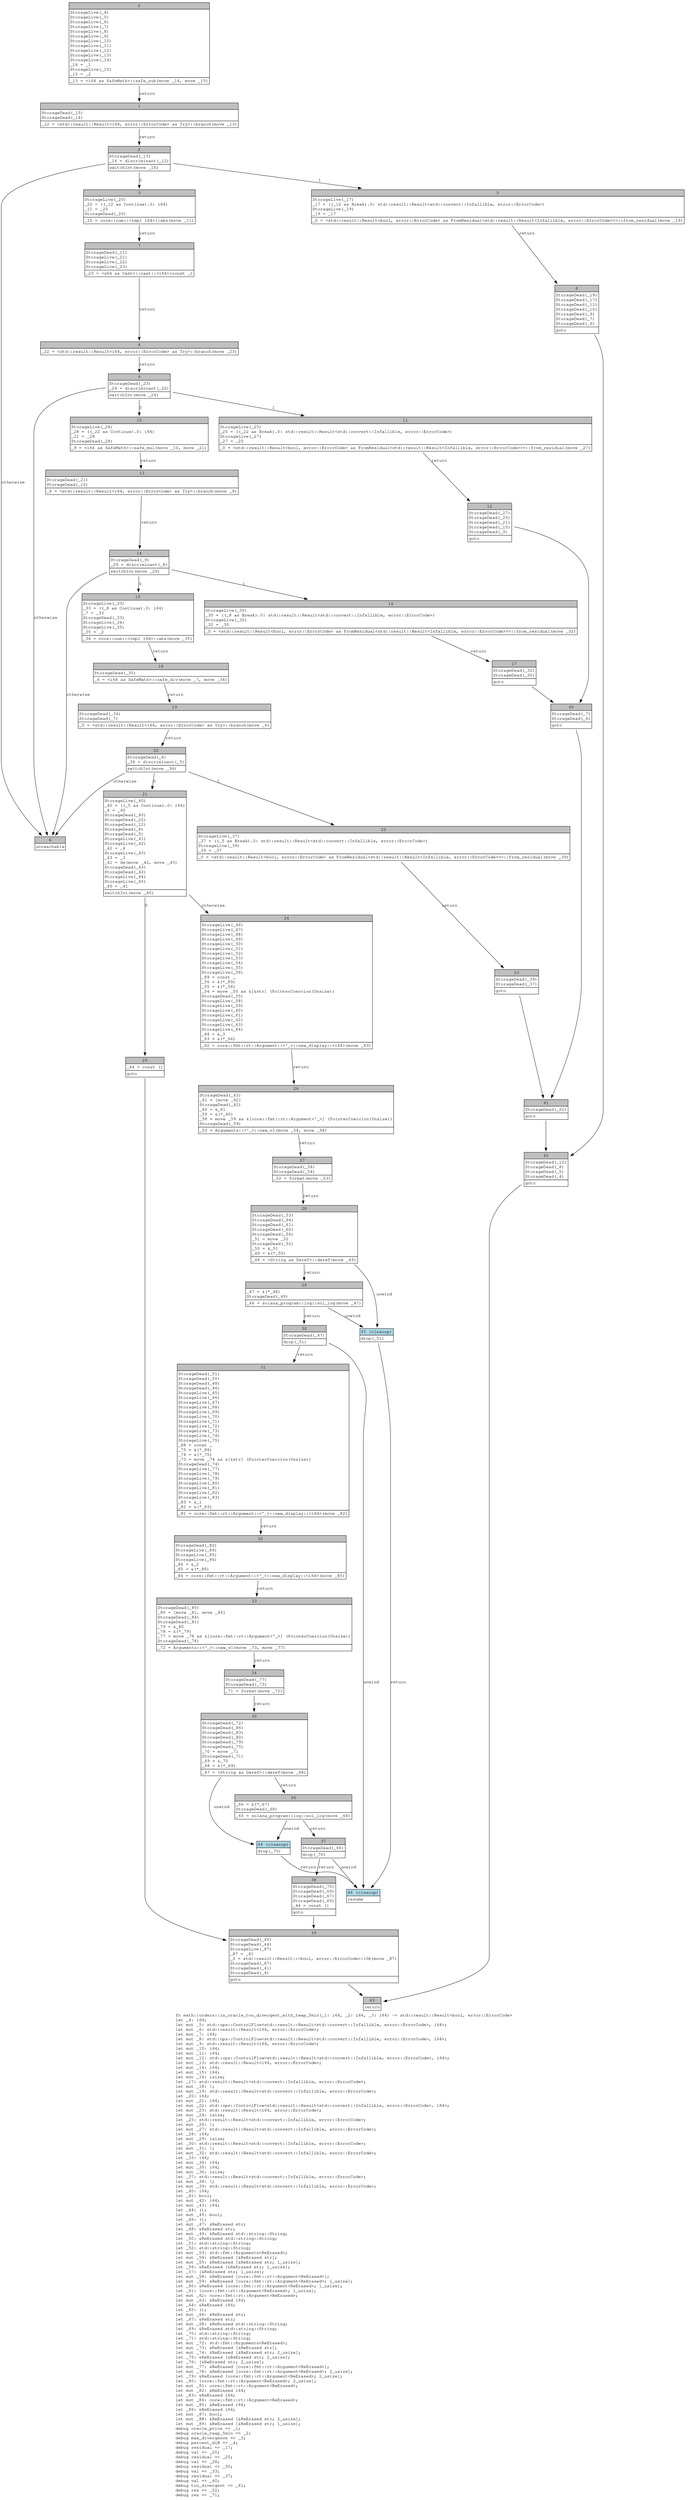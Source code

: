 digraph Mir_0_2605 {
    graph [fontname="Courier, monospace"];
    node [fontname="Courier, monospace"];
    edge [fontname="Courier, monospace"];
    label=<fn math::orders::is_oracle_too_divergent_with_twap_5min(_1: i64, _2: i64, _3: i64) -&gt; std::result::Result&lt;bool, error::ErrorCode&gt;<br align="left"/>let _4: i64;<br align="left"/>let mut _5: std::ops::ControlFlow&lt;std::result::Result&lt;std::convert::Infallible, error::ErrorCode&gt;, i64&gt;;<br align="left"/>let mut _6: std::result::Result&lt;i64, error::ErrorCode&gt;;<br align="left"/>let mut _7: i64;<br align="left"/>let mut _8: std::ops::ControlFlow&lt;std::result::Result&lt;std::convert::Infallible, error::ErrorCode&gt;, i64&gt;;<br align="left"/>let mut _9: std::result::Result&lt;i64, error::ErrorCode&gt;;<br align="left"/>let mut _10: i64;<br align="left"/>let mut _11: i64;<br align="left"/>let mut _12: std::ops::ControlFlow&lt;std::result::Result&lt;std::convert::Infallible, error::ErrorCode&gt;, i64&gt;;<br align="left"/>let mut _13: std::result::Result&lt;i64, error::ErrorCode&gt;;<br align="left"/>let mut _14: i64;<br align="left"/>let mut _15: i64;<br align="left"/>let mut _16: isize;<br align="left"/>let _17: std::result::Result&lt;std::convert::Infallible, error::ErrorCode&gt;;<br align="left"/>let mut _18: !;<br align="left"/>let mut _19: std::result::Result&lt;std::convert::Infallible, error::ErrorCode&gt;;<br align="left"/>let _20: i64;<br align="left"/>let mut _21: i64;<br align="left"/>let mut _22: std::ops::ControlFlow&lt;std::result::Result&lt;std::convert::Infallible, error::ErrorCode&gt;, i64&gt;;<br align="left"/>let mut _23: std::result::Result&lt;i64, error::ErrorCode&gt;;<br align="left"/>let mut _24: isize;<br align="left"/>let _25: std::result::Result&lt;std::convert::Infallible, error::ErrorCode&gt;;<br align="left"/>let mut _26: !;<br align="left"/>let mut _27: std::result::Result&lt;std::convert::Infallible, error::ErrorCode&gt;;<br align="left"/>let _28: i64;<br align="left"/>let mut _29: isize;<br align="left"/>let _30: std::result::Result&lt;std::convert::Infallible, error::ErrorCode&gt;;<br align="left"/>let mut _31: !;<br align="left"/>let mut _32: std::result::Result&lt;std::convert::Infallible, error::ErrorCode&gt;;<br align="left"/>let _33: i64;<br align="left"/>let mut _34: i64;<br align="left"/>let mut _35: i64;<br align="left"/>let mut _36: isize;<br align="left"/>let _37: std::result::Result&lt;std::convert::Infallible, error::ErrorCode&gt;;<br align="left"/>let mut _38: !;<br align="left"/>let mut _39: std::result::Result&lt;std::convert::Infallible, error::ErrorCode&gt;;<br align="left"/>let _40: i64;<br align="left"/>let _41: bool;<br align="left"/>let mut _42: i64;<br align="left"/>let mut _43: i64;<br align="left"/>let _44: ();<br align="left"/>let mut _45: bool;<br align="left"/>let _46: ();<br align="left"/>let mut _47: &amp;ReErased str;<br align="left"/>let _48: &amp;ReErased str;<br align="left"/>let mut _49: &amp;ReErased std::string::String;<br align="left"/>let _50: &amp;ReErased std::string::String;<br align="left"/>let _51: std::string::String;<br align="left"/>let _52: std::string::String;<br align="left"/>let mut _53: std::fmt::Arguments&lt;ReErased&gt;;<br align="left"/>let mut _54: &amp;ReErased [&amp;ReErased str];<br align="left"/>let mut _55: &amp;ReErased [&amp;ReErased str; 1_usize];<br align="left"/>let _56: &amp;ReErased [&amp;ReErased str; 1_usize];<br align="left"/>let _57: [&amp;ReErased str; 1_usize];<br align="left"/>let mut _58: &amp;ReErased [core::fmt::rt::Argument&lt;ReErased&gt;];<br align="left"/>let mut _59: &amp;ReErased [core::fmt::rt::Argument&lt;ReErased&gt;; 1_usize];<br align="left"/>let _60: &amp;ReErased [core::fmt::rt::Argument&lt;ReErased&gt;; 1_usize];<br align="left"/>let _61: [core::fmt::rt::Argument&lt;ReErased&gt;; 1_usize];<br align="left"/>let mut _62: core::fmt::rt::Argument&lt;ReErased&gt;;<br align="left"/>let mut _63: &amp;ReErased i64;<br align="left"/>let _64: &amp;ReErased i64;<br align="left"/>let _65: ();<br align="left"/>let mut _66: &amp;ReErased str;<br align="left"/>let _67: &amp;ReErased str;<br align="left"/>let mut _68: &amp;ReErased std::string::String;<br align="left"/>let _69: &amp;ReErased std::string::String;<br align="left"/>let _70: std::string::String;<br align="left"/>let _71: std::string::String;<br align="left"/>let mut _72: std::fmt::Arguments&lt;ReErased&gt;;<br align="left"/>let mut _73: &amp;ReErased [&amp;ReErased str];<br align="left"/>let mut _74: &amp;ReErased [&amp;ReErased str; 2_usize];<br align="left"/>let _75: &amp;ReErased [&amp;ReErased str; 2_usize];<br align="left"/>let _76: [&amp;ReErased str; 2_usize];<br align="left"/>let mut _77: &amp;ReErased [core::fmt::rt::Argument&lt;ReErased&gt;];<br align="left"/>let mut _78: &amp;ReErased [core::fmt::rt::Argument&lt;ReErased&gt;; 2_usize];<br align="left"/>let _79: &amp;ReErased [core::fmt::rt::Argument&lt;ReErased&gt;; 2_usize];<br align="left"/>let _80: [core::fmt::rt::Argument&lt;ReErased&gt;; 2_usize];<br align="left"/>let mut _81: core::fmt::rt::Argument&lt;ReErased&gt;;<br align="left"/>let mut _82: &amp;ReErased i64;<br align="left"/>let _83: &amp;ReErased i64;<br align="left"/>let mut _84: core::fmt::rt::Argument&lt;ReErased&gt;;<br align="left"/>let mut _85: &amp;ReErased i64;<br align="left"/>let _86: &amp;ReErased i64;<br align="left"/>let mut _87: bool;<br align="left"/>let mut _88: &amp;ReErased [&amp;ReErased str; 2_usize];<br align="left"/>let mut _89: &amp;ReErased [&amp;ReErased str; 1_usize];<br align="left"/>debug oracle_price =&gt; _1;<br align="left"/>debug oracle_twap_5min =&gt; _2;<br align="left"/>debug max_divergence =&gt; _3;<br align="left"/>debug percent_diff =&gt; _4;<br align="left"/>debug residual =&gt; _17;<br align="left"/>debug val =&gt; _20;<br align="left"/>debug residual =&gt; _25;<br align="left"/>debug val =&gt; _28;<br align="left"/>debug residual =&gt; _30;<br align="left"/>debug val =&gt; _33;<br align="left"/>debug residual =&gt; _37;<br align="left"/>debug val =&gt; _40;<br align="left"/>debug too_divergent =&gt; _41;<br align="left"/>debug res =&gt; _52;<br align="left"/>debug res =&gt; _71;<br align="left"/>>;
    bb0__0_2605 [shape="none", label=<<table border="0" cellborder="1" cellspacing="0"><tr><td bgcolor="gray" align="center" colspan="1">0</td></tr><tr><td align="left" balign="left">StorageLive(_4)<br/>StorageLive(_5)<br/>StorageLive(_6)<br/>StorageLive(_7)<br/>StorageLive(_8)<br/>StorageLive(_9)<br/>StorageLive(_10)<br/>StorageLive(_11)<br/>StorageLive(_12)<br/>StorageLive(_13)<br/>StorageLive(_14)<br/>_14 = _1<br/>StorageLive(_15)<br/>_15 = _2<br/></td></tr><tr><td align="left">_13 = &lt;i64 as SafeMath&gt;::safe_sub(move _14, move _15)</td></tr></table>>];
    bb1__0_2605 [shape="none", label=<<table border="0" cellborder="1" cellspacing="0"><tr><td bgcolor="gray" align="center" colspan="1">1</td></tr><tr><td align="left" balign="left">StorageDead(_15)<br/>StorageDead(_14)<br/></td></tr><tr><td align="left">_12 = &lt;std::result::Result&lt;i64, error::ErrorCode&gt; as Try&gt;::branch(move _13)</td></tr></table>>];
    bb2__0_2605 [shape="none", label=<<table border="0" cellborder="1" cellspacing="0"><tr><td bgcolor="gray" align="center" colspan="1">2</td></tr><tr><td align="left" balign="left">StorageDead(_13)<br/>_16 = discriminant(_12)<br/></td></tr><tr><td align="left">switchInt(move _16)</td></tr></table>>];
    bb3__0_2605 [shape="none", label=<<table border="0" cellborder="1" cellspacing="0"><tr><td bgcolor="gray" align="center" colspan="1">3</td></tr><tr><td align="left" balign="left">StorageLive(_20)<br/>_20 = ((_12 as Continue).0: i64)<br/>_11 = _20<br/>StorageDead(_20)<br/></td></tr><tr><td align="left">_10 = core::num::&lt;impl i64&gt;::abs(move _11)</td></tr></table>>];
    bb4__0_2605 [shape="none", label=<<table border="0" cellborder="1" cellspacing="0"><tr><td bgcolor="gray" align="center" colspan="1">4</td></tr><tr><td align="left">unreachable</td></tr></table>>];
    bb5__0_2605 [shape="none", label=<<table border="0" cellborder="1" cellspacing="0"><tr><td bgcolor="gray" align="center" colspan="1">5</td></tr><tr><td align="left" balign="left">StorageLive(_17)<br/>_17 = ((_12 as Break).0: std::result::Result&lt;std::convert::Infallible, error::ErrorCode&gt;)<br/>StorageLive(_19)<br/>_19 = _17<br/></td></tr><tr><td align="left">_0 = &lt;std::result::Result&lt;bool, error::ErrorCode&gt; as FromResidual&lt;std::result::Result&lt;Infallible, error::ErrorCode&gt;&gt;&gt;::from_residual(move _19)</td></tr></table>>];
    bb6__0_2605 [shape="none", label=<<table border="0" cellborder="1" cellspacing="0"><tr><td bgcolor="gray" align="center" colspan="1">6</td></tr><tr><td align="left" balign="left">StorageDead(_19)<br/>StorageDead(_17)<br/>StorageDead(_11)<br/>StorageDead(_10)<br/>StorageDead(_9)<br/>StorageDead(_7)<br/>StorageDead(_6)<br/></td></tr><tr><td align="left">goto</td></tr></table>>];
    bb7__0_2605 [shape="none", label=<<table border="0" cellborder="1" cellspacing="0"><tr><td bgcolor="gray" align="center" colspan="1">7</td></tr><tr><td align="left" balign="left">StorageDead(_11)<br/>StorageLive(_21)<br/>StorageLive(_22)<br/>StorageLive(_23)<br/></td></tr><tr><td align="left">_23 = &lt;u64 as Cast&gt;::cast::&lt;i64&gt;(const _)</td></tr></table>>];
    bb8__0_2605 [shape="none", label=<<table border="0" cellborder="1" cellspacing="0"><tr><td bgcolor="gray" align="center" colspan="1">8</td></tr><tr><td align="left">_22 = &lt;std::result::Result&lt;i64, error::ErrorCode&gt; as Try&gt;::branch(move _23)</td></tr></table>>];
    bb9__0_2605 [shape="none", label=<<table border="0" cellborder="1" cellspacing="0"><tr><td bgcolor="gray" align="center" colspan="1">9</td></tr><tr><td align="left" balign="left">StorageDead(_23)<br/>_24 = discriminant(_22)<br/></td></tr><tr><td align="left">switchInt(move _24)</td></tr></table>>];
    bb10__0_2605 [shape="none", label=<<table border="0" cellborder="1" cellspacing="0"><tr><td bgcolor="gray" align="center" colspan="1">10</td></tr><tr><td align="left" balign="left">StorageLive(_28)<br/>_28 = ((_22 as Continue).0: i64)<br/>_21 = _28<br/>StorageDead(_28)<br/></td></tr><tr><td align="left">_9 = &lt;i64 as SafeMath&gt;::safe_mul(move _10, move _21)</td></tr></table>>];
    bb11__0_2605 [shape="none", label=<<table border="0" cellborder="1" cellspacing="0"><tr><td bgcolor="gray" align="center" colspan="1">11</td></tr><tr><td align="left" balign="left">StorageLive(_25)<br/>_25 = ((_22 as Break).0: std::result::Result&lt;std::convert::Infallible, error::ErrorCode&gt;)<br/>StorageLive(_27)<br/>_27 = _25<br/></td></tr><tr><td align="left">_0 = &lt;std::result::Result&lt;bool, error::ErrorCode&gt; as FromResidual&lt;std::result::Result&lt;Infallible, error::ErrorCode&gt;&gt;&gt;::from_residual(move _27)</td></tr></table>>];
    bb12__0_2605 [shape="none", label=<<table border="0" cellborder="1" cellspacing="0"><tr><td bgcolor="gray" align="center" colspan="1">12</td></tr><tr><td align="left" balign="left">StorageDead(_27)<br/>StorageDead(_25)<br/>StorageDead(_21)<br/>StorageDead(_10)<br/>StorageDead(_9)<br/></td></tr><tr><td align="left">goto</td></tr></table>>];
    bb13__0_2605 [shape="none", label=<<table border="0" cellborder="1" cellspacing="0"><tr><td bgcolor="gray" align="center" colspan="1">13</td></tr><tr><td align="left" balign="left">StorageDead(_21)<br/>StorageDead(_10)<br/></td></tr><tr><td align="left">_8 = &lt;std::result::Result&lt;i64, error::ErrorCode&gt; as Try&gt;::branch(move _9)</td></tr></table>>];
    bb14__0_2605 [shape="none", label=<<table border="0" cellborder="1" cellspacing="0"><tr><td bgcolor="gray" align="center" colspan="1">14</td></tr><tr><td align="left" balign="left">StorageDead(_9)<br/>_29 = discriminant(_8)<br/></td></tr><tr><td align="left">switchInt(move _29)</td></tr></table>>];
    bb15__0_2605 [shape="none", label=<<table border="0" cellborder="1" cellspacing="0"><tr><td bgcolor="gray" align="center" colspan="1">15</td></tr><tr><td align="left" balign="left">StorageLive(_33)<br/>_33 = ((_8 as Continue).0: i64)<br/>_7 = _33<br/>StorageDead(_33)<br/>StorageLive(_34)<br/>StorageLive(_35)<br/>_35 = _2<br/></td></tr><tr><td align="left">_34 = core::num::&lt;impl i64&gt;::abs(move _35)</td></tr></table>>];
    bb16__0_2605 [shape="none", label=<<table border="0" cellborder="1" cellspacing="0"><tr><td bgcolor="gray" align="center" colspan="1">16</td></tr><tr><td align="left" balign="left">StorageLive(_30)<br/>_30 = ((_8 as Break).0: std::result::Result&lt;std::convert::Infallible, error::ErrorCode&gt;)<br/>StorageLive(_32)<br/>_32 = _30<br/></td></tr><tr><td align="left">_0 = &lt;std::result::Result&lt;bool, error::ErrorCode&gt; as FromResidual&lt;std::result::Result&lt;Infallible, error::ErrorCode&gt;&gt;&gt;::from_residual(move _32)</td></tr></table>>];
    bb17__0_2605 [shape="none", label=<<table border="0" cellborder="1" cellspacing="0"><tr><td bgcolor="gray" align="center" colspan="1">17</td></tr><tr><td align="left" balign="left">StorageDead(_32)<br/>StorageDead(_30)<br/></td></tr><tr><td align="left">goto</td></tr></table>>];
    bb18__0_2605 [shape="none", label=<<table border="0" cellborder="1" cellspacing="0"><tr><td bgcolor="gray" align="center" colspan="1">18</td></tr><tr><td align="left" balign="left">StorageDead(_35)<br/></td></tr><tr><td align="left">_6 = &lt;i64 as SafeMath&gt;::safe_div(move _7, move _34)</td></tr></table>>];
    bb19__0_2605 [shape="none", label=<<table border="0" cellborder="1" cellspacing="0"><tr><td bgcolor="gray" align="center" colspan="1">19</td></tr><tr><td align="left" balign="left">StorageDead(_34)<br/>StorageDead(_7)<br/></td></tr><tr><td align="left">_5 = &lt;std::result::Result&lt;i64, error::ErrorCode&gt; as Try&gt;::branch(move _6)</td></tr></table>>];
    bb20__0_2605 [shape="none", label=<<table border="0" cellborder="1" cellspacing="0"><tr><td bgcolor="gray" align="center" colspan="1">20</td></tr><tr><td align="left" balign="left">StorageDead(_6)<br/>_36 = discriminant(_5)<br/></td></tr><tr><td align="left">switchInt(move _36)</td></tr></table>>];
    bb21__0_2605 [shape="none", label=<<table border="0" cellborder="1" cellspacing="0"><tr><td bgcolor="gray" align="center" colspan="1">21</td></tr><tr><td align="left" balign="left">StorageLive(_40)<br/>_40 = ((_5 as Continue).0: i64)<br/>_4 = _40<br/>StorageDead(_40)<br/>StorageDead(_22)<br/>StorageDead(_12)<br/>StorageDead(_8)<br/>StorageDead(_5)<br/>StorageLive(_41)<br/>StorageLive(_42)<br/>_42 = _4<br/>StorageLive(_43)<br/>_43 = _3<br/>_41 = Ge(move _42, move _43)<br/>StorageDead(_43)<br/>StorageDead(_42)<br/>StorageLive(_44)<br/>StorageLive(_45)<br/>_45 = _41<br/></td></tr><tr><td align="left">switchInt(move _45)</td></tr></table>>];
    bb22__0_2605 [shape="none", label=<<table border="0" cellborder="1" cellspacing="0"><tr><td bgcolor="gray" align="center" colspan="1">22</td></tr><tr><td align="left" balign="left">StorageLive(_37)<br/>_37 = ((_5 as Break).0: std::result::Result&lt;std::convert::Infallible, error::ErrorCode&gt;)<br/>StorageLive(_39)<br/>_39 = _37<br/></td></tr><tr><td align="left">_0 = &lt;std::result::Result&lt;bool, error::ErrorCode&gt; as FromResidual&lt;std::result::Result&lt;Infallible, error::ErrorCode&gt;&gt;&gt;::from_residual(move _39)</td></tr></table>>];
    bb23__0_2605 [shape="none", label=<<table border="0" cellborder="1" cellspacing="0"><tr><td bgcolor="gray" align="center" colspan="1">23</td></tr><tr><td align="left" balign="left">StorageDead(_39)<br/>StorageDead(_37)<br/></td></tr><tr><td align="left">goto</td></tr></table>>];
    bb24__0_2605 [shape="none", label=<<table border="0" cellborder="1" cellspacing="0"><tr><td bgcolor="gray" align="center" colspan="1">24</td></tr><tr><td align="left" balign="left">StorageLive(_46)<br/>StorageLive(_47)<br/>StorageLive(_48)<br/>StorageLive(_49)<br/>StorageLive(_50)<br/>StorageLive(_51)<br/>StorageLive(_52)<br/>StorageLive(_53)<br/>StorageLive(_54)<br/>StorageLive(_55)<br/>StorageLive(_56)<br/>_89 = const _<br/>_56 = &amp;(*_89)<br/>_55 = &amp;(*_56)<br/>_54 = move _55 as &amp;[&amp;str] (PointerCoercion(Unsize))<br/>StorageDead(_55)<br/>StorageLive(_58)<br/>StorageLive(_59)<br/>StorageLive(_60)<br/>StorageLive(_61)<br/>StorageLive(_62)<br/>StorageLive(_63)<br/>StorageLive(_64)<br/>_64 = &amp;_3<br/>_63 = &amp;(*_64)<br/></td></tr><tr><td align="left">_62 = core::fmt::rt::Argument::&lt;'_&gt;::new_display::&lt;i64&gt;(move _63)</td></tr></table>>];
    bb25__0_2605 [shape="none", label=<<table border="0" cellborder="1" cellspacing="0"><tr><td bgcolor="gray" align="center" colspan="1">25</td></tr><tr><td align="left" balign="left">_44 = const ()<br/></td></tr><tr><td align="left">goto</td></tr></table>>];
    bb26__0_2605 [shape="none", label=<<table border="0" cellborder="1" cellspacing="0"><tr><td bgcolor="gray" align="center" colspan="1">26</td></tr><tr><td align="left" balign="left">StorageDead(_63)<br/>_61 = [move _62]<br/>StorageDead(_62)<br/>_60 = &amp;_61<br/>_59 = &amp;(*_60)<br/>_58 = move _59 as &amp;[core::fmt::rt::Argument&lt;'_&gt;] (PointerCoercion(Unsize))<br/>StorageDead(_59)<br/></td></tr><tr><td align="left">_53 = Arguments::&lt;'_&gt;::new_v1(move _54, move _58)</td></tr></table>>];
    bb27__0_2605 [shape="none", label=<<table border="0" cellborder="1" cellspacing="0"><tr><td bgcolor="gray" align="center" colspan="1">27</td></tr><tr><td align="left" balign="left">StorageDead(_58)<br/>StorageDead(_54)<br/></td></tr><tr><td align="left">_52 = format(move _53)</td></tr></table>>];
    bb28__0_2605 [shape="none", label=<<table border="0" cellborder="1" cellspacing="0"><tr><td bgcolor="gray" align="center" colspan="1">28</td></tr><tr><td align="left" balign="left">StorageDead(_53)<br/>StorageDead(_64)<br/>StorageDead(_61)<br/>StorageDead(_60)<br/>StorageDead(_56)<br/>_51 = move _52<br/>StorageDead(_52)<br/>_50 = &amp;_51<br/>_49 = &amp;(*_50)<br/></td></tr><tr><td align="left">_48 = &lt;String as Deref&gt;::deref(move _49)</td></tr></table>>];
    bb29__0_2605 [shape="none", label=<<table border="0" cellborder="1" cellspacing="0"><tr><td bgcolor="gray" align="center" colspan="1">29</td></tr><tr><td align="left" balign="left">_47 = &amp;(*_48)<br/>StorageDead(_49)<br/></td></tr><tr><td align="left">_46 = solana_program::log::sol_log(move _47)</td></tr></table>>];
    bb30__0_2605 [shape="none", label=<<table border="0" cellborder="1" cellspacing="0"><tr><td bgcolor="gray" align="center" colspan="1">30</td></tr><tr><td align="left" balign="left">StorageDead(_47)<br/></td></tr><tr><td align="left">drop(_51)</td></tr></table>>];
    bb31__0_2605 [shape="none", label=<<table border="0" cellborder="1" cellspacing="0"><tr><td bgcolor="gray" align="center" colspan="1">31</td></tr><tr><td align="left" balign="left">StorageDead(_51)<br/>StorageDead(_50)<br/>StorageDead(_48)<br/>StorageDead(_46)<br/>StorageLive(_65)<br/>StorageLive(_66)<br/>StorageLive(_67)<br/>StorageLive(_68)<br/>StorageLive(_69)<br/>StorageLive(_70)<br/>StorageLive(_71)<br/>StorageLive(_72)<br/>StorageLive(_73)<br/>StorageLive(_74)<br/>StorageLive(_75)<br/>_88 = const _<br/>_75 = &amp;(*_88)<br/>_74 = &amp;(*_75)<br/>_73 = move _74 as &amp;[&amp;str] (PointerCoercion(Unsize))<br/>StorageDead(_74)<br/>StorageLive(_77)<br/>StorageLive(_78)<br/>StorageLive(_79)<br/>StorageLive(_80)<br/>StorageLive(_81)<br/>StorageLive(_82)<br/>StorageLive(_83)<br/>_83 = &amp;_1<br/>_82 = &amp;(*_83)<br/></td></tr><tr><td align="left">_81 = core::fmt::rt::Argument::&lt;'_&gt;::new_display::&lt;i64&gt;(move _82)</td></tr></table>>];
    bb32__0_2605 [shape="none", label=<<table border="0" cellborder="1" cellspacing="0"><tr><td bgcolor="gray" align="center" colspan="1">32</td></tr><tr><td align="left" balign="left">StorageDead(_82)<br/>StorageLive(_84)<br/>StorageLive(_85)<br/>StorageLive(_86)<br/>_86 = &amp;_2<br/>_85 = &amp;(*_86)<br/></td></tr><tr><td align="left">_84 = core::fmt::rt::Argument::&lt;'_&gt;::new_display::&lt;i64&gt;(move _85)</td></tr></table>>];
    bb33__0_2605 [shape="none", label=<<table border="0" cellborder="1" cellspacing="0"><tr><td bgcolor="gray" align="center" colspan="1">33</td></tr><tr><td align="left" balign="left">StorageDead(_85)<br/>_80 = [move _81, move _84]<br/>StorageDead(_84)<br/>StorageDead(_81)<br/>_79 = &amp;_80<br/>_78 = &amp;(*_79)<br/>_77 = move _78 as &amp;[core::fmt::rt::Argument&lt;'_&gt;] (PointerCoercion(Unsize))<br/>StorageDead(_78)<br/></td></tr><tr><td align="left">_72 = Arguments::&lt;'_&gt;::new_v1(move _73, move _77)</td></tr></table>>];
    bb34__0_2605 [shape="none", label=<<table border="0" cellborder="1" cellspacing="0"><tr><td bgcolor="gray" align="center" colspan="1">34</td></tr><tr><td align="left" balign="left">StorageDead(_77)<br/>StorageDead(_73)<br/></td></tr><tr><td align="left">_71 = format(move _72)</td></tr></table>>];
    bb35__0_2605 [shape="none", label=<<table border="0" cellborder="1" cellspacing="0"><tr><td bgcolor="gray" align="center" colspan="1">35</td></tr><tr><td align="left" balign="left">StorageDead(_72)<br/>StorageDead(_86)<br/>StorageDead(_83)<br/>StorageDead(_80)<br/>StorageDead(_79)<br/>StorageDead(_75)<br/>_70 = move _71<br/>StorageDead(_71)<br/>_69 = &amp;_70<br/>_68 = &amp;(*_69)<br/></td></tr><tr><td align="left">_67 = &lt;String as Deref&gt;::deref(move _68)</td></tr></table>>];
    bb36__0_2605 [shape="none", label=<<table border="0" cellborder="1" cellspacing="0"><tr><td bgcolor="gray" align="center" colspan="1">36</td></tr><tr><td align="left" balign="left">_66 = &amp;(*_67)<br/>StorageDead(_68)<br/></td></tr><tr><td align="left">_65 = solana_program::log::sol_log(move _66)</td></tr></table>>];
    bb37__0_2605 [shape="none", label=<<table border="0" cellborder="1" cellspacing="0"><tr><td bgcolor="gray" align="center" colspan="1">37</td></tr><tr><td align="left" balign="left">StorageDead(_66)<br/></td></tr><tr><td align="left">drop(_70)</td></tr></table>>];
    bb38__0_2605 [shape="none", label=<<table border="0" cellborder="1" cellspacing="0"><tr><td bgcolor="gray" align="center" colspan="1">38</td></tr><tr><td align="left" balign="left">StorageDead(_70)<br/>StorageDead(_69)<br/>StorageDead(_67)<br/>StorageDead(_65)<br/>_44 = const ()<br/></td></tr><tr><td align="left">goto</td></tr></table>>];
    bb39__0_2605 [shape="none", label=<<table border="0" cellborder="1" cellspacing="0"><tr><td bgcolor="gray" align="center" colspan="1">39</td></tr><tr><td align="left" balign="left">StorageDead(_45)<br/>StorageDead(_44)<br/>StorageLive(_87)<br/>_87 = _41<br/>_0 = std::result::Result::&lt;bool, error::ErrorCode&gt;::Ok(move _87)<br/>StorageDead(_87)<br/>StorageDead(_41)<br/>StorageDead(_4)<br/></td></tr><tr><td align="left">goto</td></tr></table>>];
    bb40__0_2605 [shape="none", label=<<table border="0" cellborder="1" cellspacing="0"><tr><td bgcolor="gray" align="center" colspan="1">40</td></tr><tr><td align="left" balign="left">StorageDead(_7)<br/>StorageDead(_6)<br/></td></tr><tr><td align="left">goto</td></tr></table>>];
    bb41__0_2605 [shape="none", label=<<table border="0" cellborder="1" cellspacing="0"><tr><td bgcolor="gray" align="center" colspan="1">41</td></tr><tr><td align="left" balign="left">StorageDead(_22)<br/></td></tr><tr><td align="left">goto</td></tr></table>>];
    bb42__0_2605 [shape="none", label=<<table border="0" cellborder="1" cellspacing="0"><tr><td bgcolor="gray" align="center" colspan="1">42</td></tr><tr><td align="left" balign="left">StorageDead(_12)<br/>StorageDead(_8)<br/>StorageDead(_5)<br/>StorageDead(_4)<br/></td></tr><tr><td align="left">goto</td></tr></table>>];
    bb43__0_2605 [shape="none", label=<<table border="0" cellborder="1" cellspacing="0"><tr><td bgcolor="gray" align="center" colspan="1">43</td></tr><tr><td align="left">return</td></tr></table>>];
    bb44__0_2605 [shape="none", label=<<table border="0" cellborder="1" cellspacing="0"><tr><td bgcolor="lightblue" align="center" colspan="1">44 (cleanup)</td></tr><tr><td align="left">drop(_70)</td></tr></table>>];
    bb45__0_2605 [shape="none", label=<<table border="0" cellborder="1" cellspacing="0"><tr><td bgcolor="lightblue" align="center" colspan="1">45 (cleanup)</td></tr><tr><td align="left">drop(_51)</td></tr></table>>];
    bb46__0_2605 [shape="none", label=<<table border="0" cellborder="1" cellspacing="0"><tr><td bgcolor="lightblue" align="center" colspan="1">46 (cleanup)</td></tr><tr><td align="left">resume</td></tr></table>>];
    bb0__0_2605 -> bb1__0_2605 [label="return"];
    bb1__0_2605 -> bb2__0_2605 [label="return"];
    bb2__0_2605 -> bb3__0_2605 [label="0"];
    bb2__0_2605 -> bb5__0_2605 [label="1"];
    bb2__0_2605 -> bb4__0_2605 [label="otherwise"];
    bb3__0_2605 -> bb7__0_2605 [label="return"];
    bb5__0_2605 -> bb6__0_2605 [label="return"];
    bb6__0_2605 -> bb42__0_2605 [label=""];
    bb7__0_2605 -> bb8__0_2605 [label="return"];
    bb8__0_2605 -> bb9__0_2605 [label="return"];
    bb9__0_2605 -> bb10__0_2605 [label="0"];
    bb9__0_2605 -> bb11__0_2605 [label="1"];
    bb9__0_2605 -> bb4__0_2605 [label="otherwise"];
    bb10__0_2605 -> bb13__0_2605 [label="return"];
    bb11__0_2605 -> bb12__0_2605 [label="return"];
    bb12__0_2605 -> bb40__0_2605 [label=""];
    bb13__0_2605 -> bb14__0_2605 [label="return"];
    bb14__0_2605 -> bb15__0_2605 [label="0"];
    bb14__0_2605 -> bb16__0_2605 [label="1"];
    bb14__0_2605 -> bb4__0_2605 [label="otherwise"];
    bb15__0_2605 -> bb18__0_2605 [label="return"];
    bb16__0_2605 -> bb17__0_2605 [label="return"];
    bb17__0_2605 -> bb40__0_2605 [label=""];
    bb18__0_2605 -> bb19__0_2605 [label="return"];
    bb19__0_2605 -> bb20__0_2605 [label="return"];
    bb20__0_2605 -> bb21__0_2605 [label="0"];
    bb20__0_2605 -> bb22__0_2605 [label="1"];
    bb20__0_2605 -> bb4__0_2605 [label="otherwise"];
    bb21__0_2605 -> bb25__0_2605 [label="0"];
    bb21__0_2605 -> bb24__0_2605 [label="otherwise"];
    bb22__0_2605 -> bb23__0_2605 [label="return"];
    bb23__0_2605 -> bb41__0_2605 [label=""];
    bb24__0_2605 -> bb26__0_2605 [label="return"];
    bb25__0_2605 -> bb39__0_2605 [label=""];
    bb26__0_2605 -> bb27__0_2605 [label="return"];
    bb27__0_2605 -> bb28__0_2605 [label="return"];
    bb28__0_2605 -> bb29__0_2605 [label="return"];
    bb28__0_2605 -> bb45__0_2605 [label="unwind"];
    bb29__0_2605 -> bb30__0_2605 [label="return"];
    bb29__0_2605 -> bb45__0_2605 [label="unwind"];
    bb30__0_2605 -> bb31__0_2605 [label="return"];
    bb30__0_2605 -> bb46__0_2605 [label="unwind"];
    bb31__0_2605 -> bb32__0_2605 [label="return"];
    bb32__0_2605 -> bb33__0_2605 [label="return"];
    bb33__0_2605 -> bb34__0_2605 [label="return"];
    bb34__0_2605 -> bb35__0_2605 [label="return"];
    bb35__0_2605 -> bb36__0_2605 [label="return"];
    bb35__0_2605 -> bb44__0_2605 [label="unwind"];
    bb36__0_2605 -> bb37__0_2605 [label="return"];
    bb36__0_2605 -> bb44__0_2605 [label="unwind"];
    bb37__0_2605 -> bb38__0_2605 [label="return"];
    bb37__0_2605 -> bb46__0_2605 [label="unwind"];
    bb38__0_2605 -> bb39__0_2605 [label=""];
    bb39__0_2605 -> bb43__0_2605 [label=""];
    bb40__0_2605 -> bb41__0_2605 [label=""];
    bb41__0_2605 -> bb42__0_2605 [label=""];
    bb42__0_2605 -> bb43__0_2605 [label=""];
    bb44__0_2605 -> bb46__0_2605 [label="return"];
    bb45__0_2605 -> bb46__0_2605 [label="return"];
}
